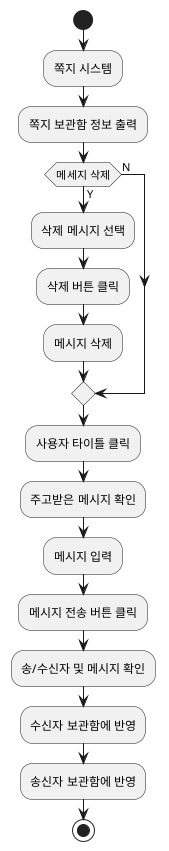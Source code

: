 @startuml

start
:쪽지 시스템;
:쪽지 보관함 정보 출력;

if(메세지 삭제) then (Y)
    :삭제 메시지 선택;
    :삭제 버튼 클릭;
    :메시지 삭제;
else (N)
endif
:사용자 타이틀 클릭;
:주고받은 메시지 확인;
:메시지 입력;
:메시지 전송 버튼 클릭;
:송/수신자 및 메시지 확인;
:수신자 보관함에 반영;
:송신자 보관함에 반영;
stop
@enduml